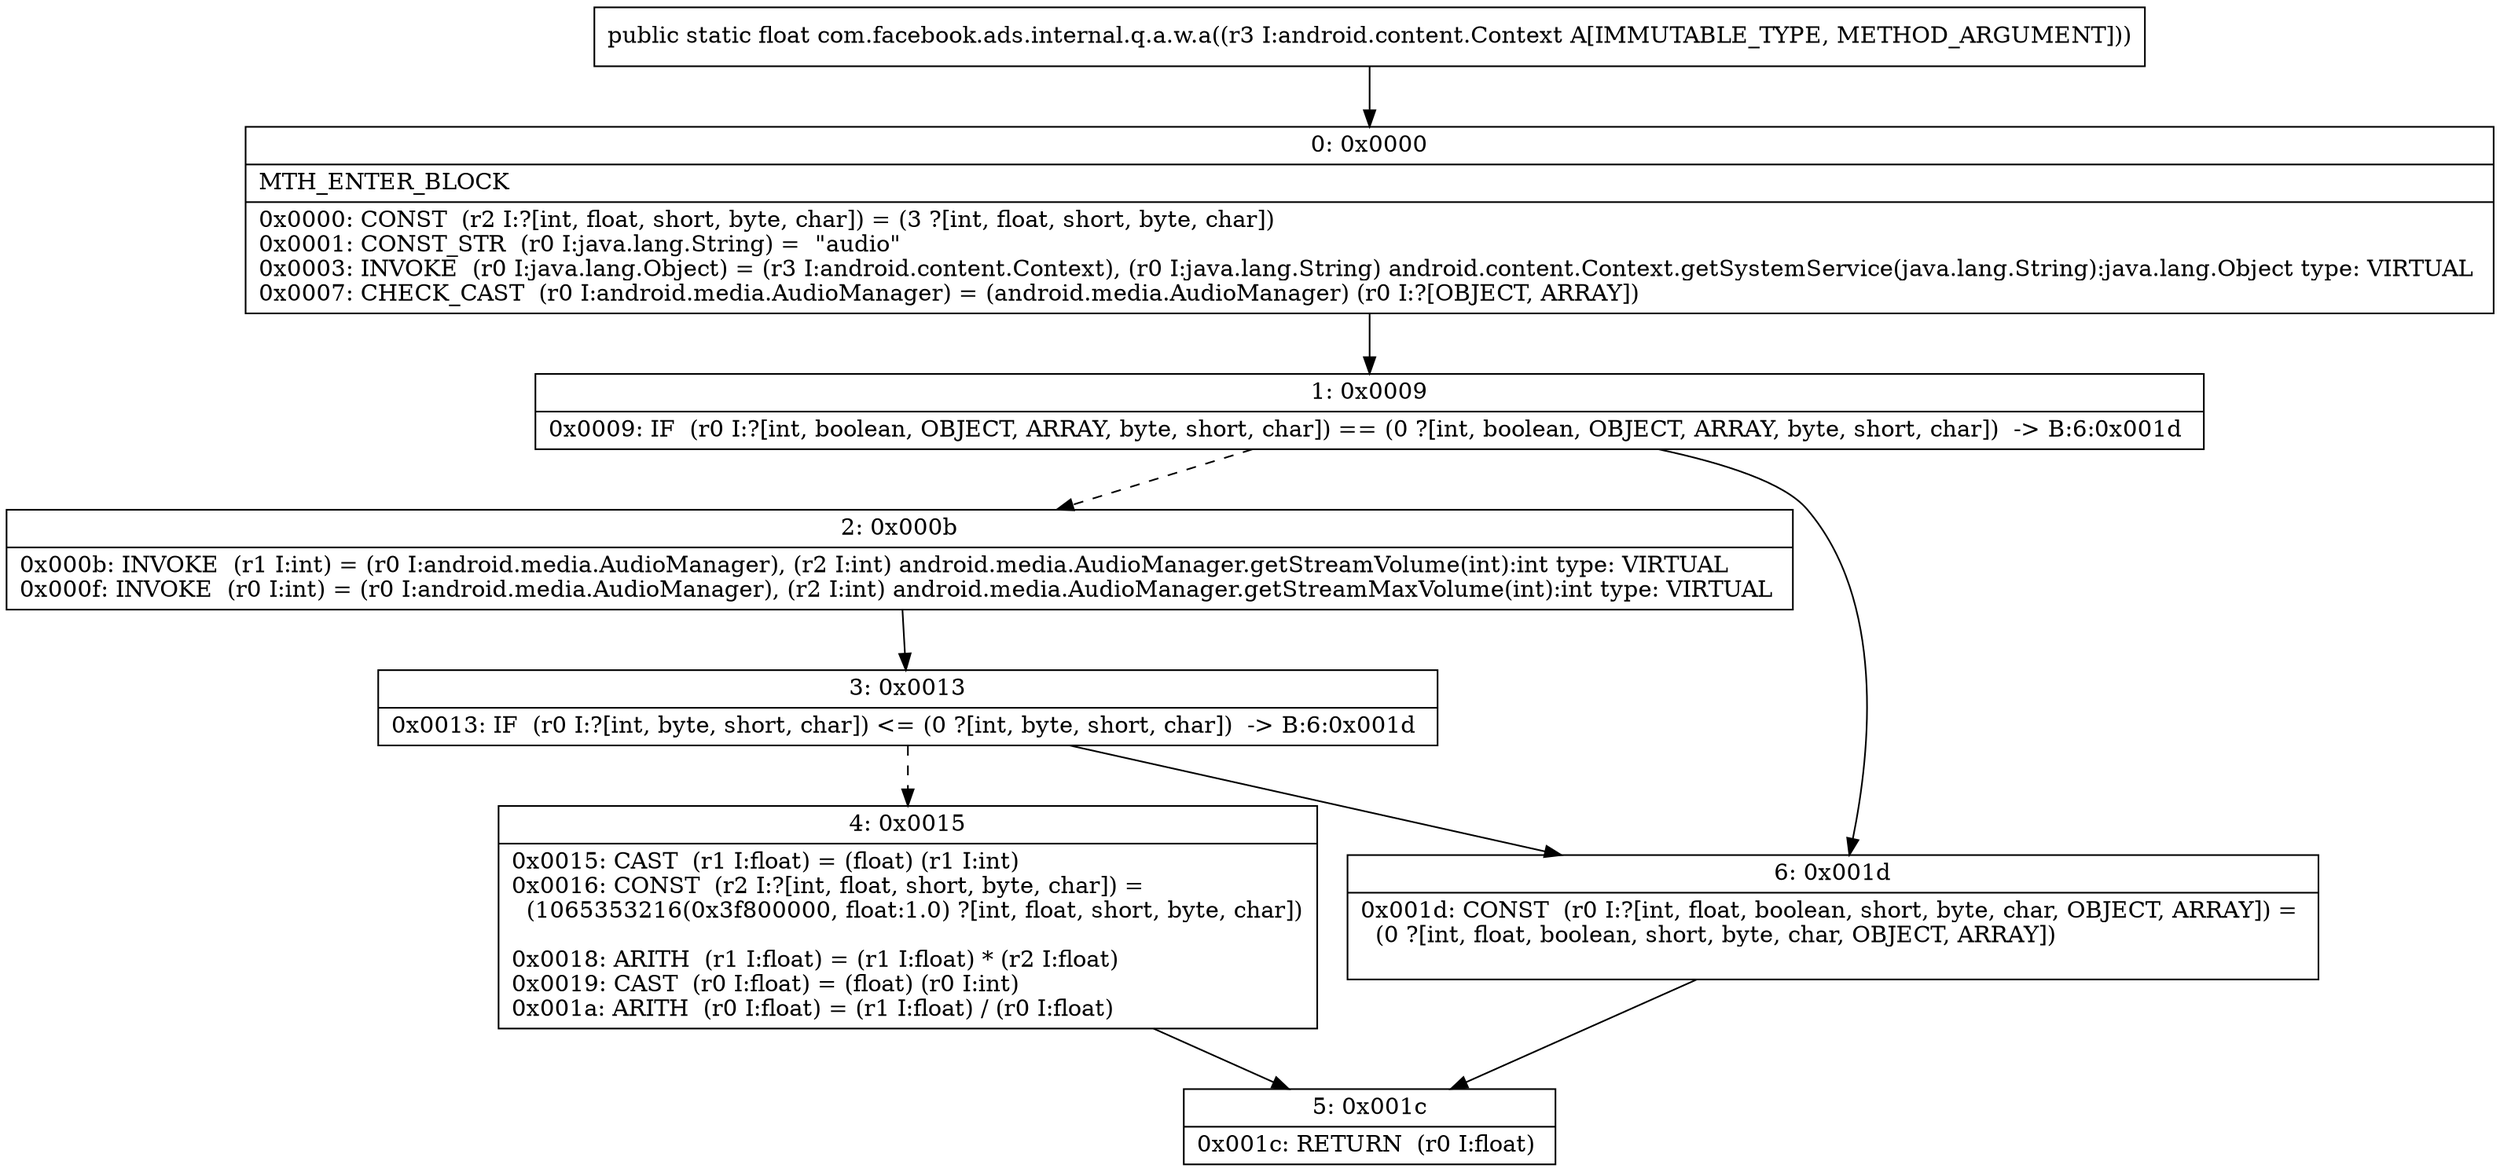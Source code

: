 digraph "CFG forcom.facebook.ads.internal.q.a.w.a(Landroid\/content\/Context;)F" {
Node_0 [shape=record,label="{0\:\ 0x0000|MTH_ENTER_BLOCK\l|0x0000: CONST  (r2 I:?[int, float, short, byte, char]) = (3 ?[int, float, short, byte, char]) \l0x0001: CONST_STR  (r0 I:java.lang.String) =  \"audio\" \l0x0003: INVOKE  (r0 I:java.lang.Object) = (r3 I:android.content.Context), (r0 I:java.lang.String) android.content.Context.getSystemService(java.lang.String):java.lang.Object type: VIRTUAL \l0x0007: CHECK_CAST  (r0 I:android.media.AudioManager) = (android.media.AudioManager) (r0 I:?[OBJECT, ARRAY]) \l}"];
Node_1 [shape=record,label="{1\:\ 0x0009|0x0009: IF  (r0 I:?[int, boolean, OBJECT, ARRAY, byte, short, char]) == (0 ?[int, boolean, OBJECT, ARRAY, byte, short, char])  \-\> B:6:0x001d \l}"];
Node_2 [shape=record,label="{2\:\ 0x000b|0x000b: INVOKE  (r1 I:int) = (r0 I:android.media.AudioManager), (r2 I:int) android.media.AudioManager.getStreamVolume(int):int type: VIRTUAL \l0x000f: INVOKE  (r0 I:int) = (r0 I:android.media.AudioManager), (r2 I:int) android.media.AudioManager.getStreamMaxVolume(int):int type: VIRTUAL \l}"];
Node_3 [shape=record,label="{3\:\ 0x0013|0x0013: IF  (r0 I:?[int, byte, short, char]) \<= (0 ?[int, byte, short, char])  \-\> B:6:0x001d \l}"];
Node_4 [shape=record,label="{4\:\ 0x0015|0x0015: CAST  (r1 I:float) = (float) (r1 I:int) \l0x0016: CONST  (r2 I:?[int, float, short, byte, char]) = \l  (1065353216(0x3f800000, float:1.0) ?[int, float, short, byte, char])\l \l0x0018: ARITH  (r1 I:float) = (r1 I:float) * (r2 I:float) \l0x0019: CAST  (r0 I:float) = (float) (r0 I:int) \l0x001a: ARITH  (r0 I:float) = (r1 I:float) \/ (r0 I:float) \l}"];
Node_5 [shape=record,label="{5\:\ 0x001c|0x001c: RETURN  (r0 I:float) \l}"];
Node_6 [shape=record,label="{6\:\ 0x001d|0x001d: CONST  (r0 I:?[int, float, boolean, short, byte, char, OBJECT, ARRAY]) = \l  (0 ?[int, float, boolean, short, byte, char, OBJECT, ARRAY])\l \l}"];
MethodNode[shape=record,label="{public static float com.facebook.ads.internal.q.a.w.a((r3 I:android.content.Context A[IMMUTABLE_TYPE, METHOD_ARGUMENT])) }"];
MethodNode -> Node_0;
Node_0 -> Node_1;
Node_1 -> Node_2[style=dashed];
Node_1 -> Node_6;
Node_2 -> Node_3;
Node_3 -> Node_4[style=dashed];
Node_3 -> Node_6;
Node_4 -> Node_5;
Node_6 -> Node_5;
}

